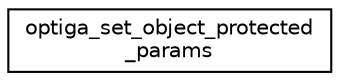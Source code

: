 digraph "Graphical Class Hierarchy"
{
 // LATEX_PDF_SIZE
  edge [fontname="Helvetica",fontsize="10",labelfontname="Helvetica",labelfontsize="10"];
  node [fontname="Helvetica",fontsize="10",shape=record];
  rankdir="LR";
  Node0 [label="optiga_set_object_protected\l_params",height=0.2,width=0.4,color="black", fillcolor="white", style="filled",URL="$db/db9/structoptiga__set__object__protected__params.html",tooltip="Specifies the data structure for protected update."];
}
